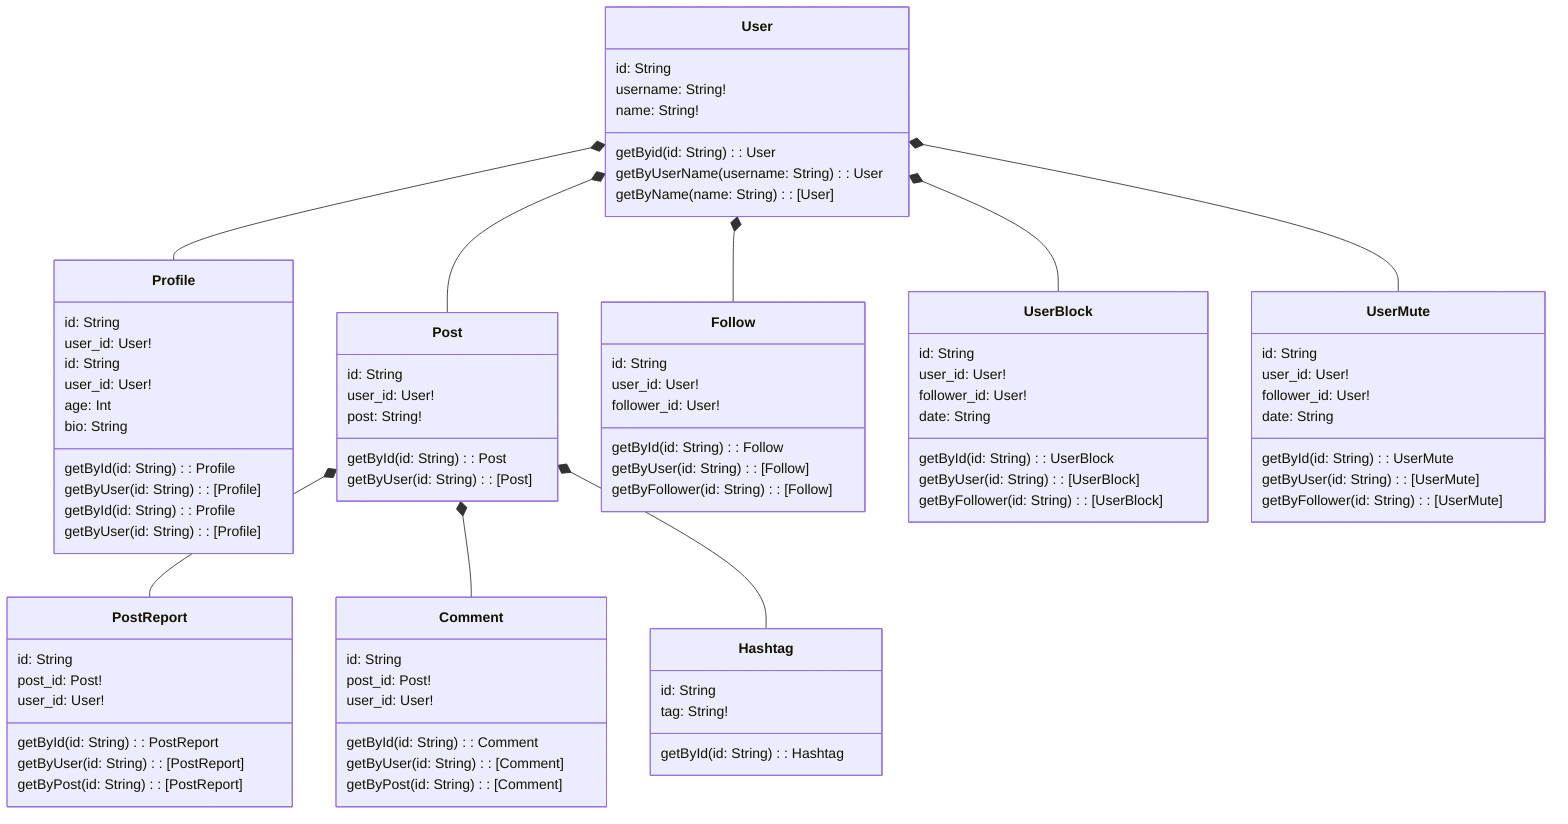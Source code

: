 classDiagram


    User *-- Profile
    User *-- Post
    User *-- Follow
    User *-- UserBlock
    User *-- UserMute
    class User {
       id: String
       username: String!
       name: String!

       getByid(id: String) : User
       getByUserName(username: String) : User
       getByName(name: String) : [User]
    }


    class Profile{
        id: String
        user_id: User!

        getById(id: String): Profile
        getByUser(id: String): [Profile]

    }

    Post *-- PostReport
    Post *-- Comment
    Post *-- Hashtag
    class Post {
        id: String
        user_id: User!
        post: String!

        getById(id: String): Post
        getByUser(id: String): [Post]
    }

    class Comment {
        id: String
        post_id: Post!
        user_id: User!

        getById(id: String): Comment
        getByUser(id: String): [Comment]
        getByPost(id: String): [Comment]
    }

    class Follow {
        id: String
        user_id: User!
        follower_id: User!

        getById(id: String): Follow
        getByUser(id: String): [Follow]
        getByFollower(id: String): [Follow]
    }

    class Hashtag {
        id: String
        tag: String!

        getById(id: String): Hashtag
    }

    class PostReport {
        id: String
        post_id: Post!
        user_id: User!

        getById(id: String): PostReport
        getByUser(id: String): [PostReport]
        getByPost(id: String): [PostReport]
    }

    class UserBlock {
        id: String
        user_id: User!
        follower_id: User!
        date: String

        getById(id: String): UserBlock
        getByUser(id: String): [UserBlock]
        getByFollower(id: String): [UserBlock]
    }

    class UserMute {
        id: String
        user_id: User!
        follower_id: User!
        date: String

        getById(id: String): UserMute
        getByUser(id: String): [UserMute]
        getByFollower(id: String): [UserMute]
    }

    class Profile {
        id: String
        user_id: User!
        age: Int
        bio: String

        getById(id: String): Profile
        getByUser(id: String): [Profile]
    }